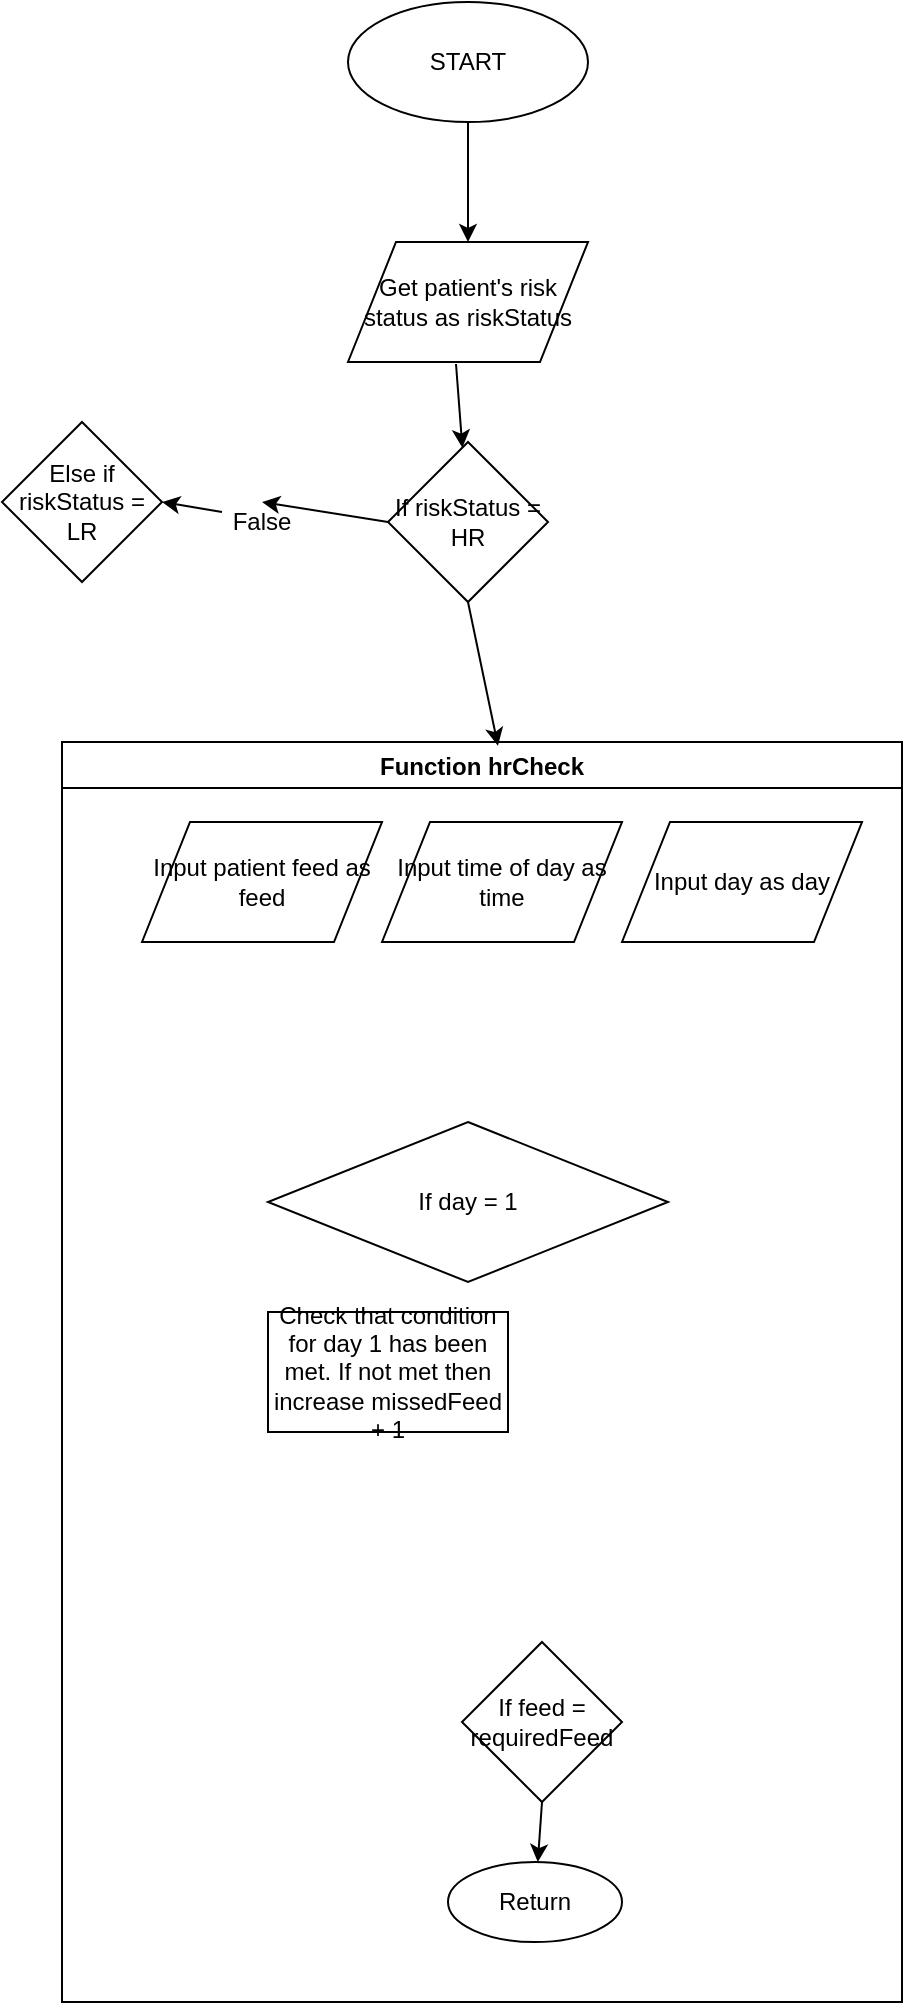 <mxfile version="12.7.0" type="device"><diagram id="C5RBs43oDa-KdzZeNtuy" name="Page-1"><mxGraphModel dx="1422" dy="772" grid="1" gridSize="10" guides="1" tooltips="1" connect="1" arrows="1" fold="1" page="1" pageScale="1" pageWidth="827" pageHeight="1169" math="0" shadow="0"><root><mxCell id="WIyWlLk6GJQsqaUBKTNV-0"/><mxCell id="WIyWlLk6GJQsqaUBKTNV-1" parent="WIyWlLk6GJQsqaUBKTNV-0"/><mxCell id="mkg-h_tqtPTonH-50F9G-0" value="START" style="ellipse;whiteSpace=wrap;html=1;" vertex="1" parent="WIyWlLk6GJQsqaUBKTNV-1"><mxGeometry x="353" y="50" width="120" height="60" as="geometry"/></mxCell><mxCell id="mkg-h_tqtPTonH-50F9G-1" value="Get patient's risk status as riskStatus" style="shape=parallelogram;perimeter=parallelogramPerimeter;whiteSpace=wrap;html=1;" vertex="1" parent="WIyWlLk6GJQsqaUBKTNV-1"><mxGeometry x="353" y="170" width="120" height="60" as="geometry"/></mxCell><mxCell id="mkg-h_tqtPTonH-50F9G-2" value="" style="endArrow=classic;html=1;entryX=0.5;entryY=0;entryDx=0;entryDy=0;" edge="1" parent="WIyWlLk6GJQsqaUBKTNV-1" source="mkg-h_tqtPTonH-50F9G-0" target="mkg-h_tqtPTonH-50F9G-1"><mxGeometry width="50" height="50" relative="1" as="geometry"><mxPoint x="340" y="270" as="sourcePoint"/><mxPoint x="400" y="140" as="targetPoint"/></mxGeometry></mxCell><mxCell id="mkg-h_tqtPTonH-50F9G-3" value="If riskStatus = HR" style="rhombus;whiteSpace=wrap;html=1;" vertex="1" parent="WIyWlLk6GJQsqaUBKTNV-1"><mxGeometry x="373" y="270" width="80" height="80" as="geometry"/></mxCell><mxCell id="mkg-h_tqtPTonH-50F9G-4" value="Else if riskStatus = LR" style="rhombus;whiteSpace=wrap;html=1;" vertex="1" parent="WIyWlLk6GJQsqaUBKTNV-1"><mxGeometry x="180" y="260" width="80" height="80" as="geometry"/></mxCell><mxCell id="mkg-h_tqtPTonH-50F9G-5" value="" style="endArrow=classic;html=1;exitX=0;exitY=0.25;exitDx=0;exitDy=0;entryX=1;entryY=0.5;entryDx=0;entryDy=0;" edge="1" parent="WIyWlLk6GJQsqaUBKTNV-1" source="mkg-h_tqtPTonH-50F9G-6" target="mkg-h_tqtPTonH-50F9G-4"><mxGeometry width="50" height="50" relative="1" as="geometry"><mxPoint x="350" y="550" as="sourcePoint"/><mxPoint x="400" y="500" as="targetPoint"/></mxGeometry></mxCell><mxCell id="mkg-h_tqtPTonH-50F9G-6" value="False" style="text;html=1;strokeColor=none;fillColor=none;align=center;verticalAlign=middle;whiteSpace=wrap;rounded=0;" vertex="1" parent="WIyWlLk6GJQsqaUBKTNV-1"><mxGeometry x="290" y="300" width="40" height="20" as="geometry"/></mxCell><mxCell id="mkg-h_tqtPTonH-50F9G-7" value="" style="endArrow=classic;html=1;exitX=0;exitY=0.5;exitDx=0;exitDy=0;entryX=0.5;entryY=0;entryDx=0;entryDy=0;" edge="1" parent="WIyWlLk6GJQsqaUBKTNV-1" source="mkg-h_tqtPTonH-50F9G-3" target="mkg-h_tqtPTonH-50F9G-6"><mxGeometry width="50" height="50" relative="1" as="geometry"><mxPoint x="413" y="350" as="sourcePoint"/><mxPoint x="413" y="400" as="targetPoint"/></mxGeometry></mxCell><mxCell id="mkg-h_tqtPTonH-50F9G-9" value="" style="endArrow=classic;html=1;exitX=0.45;exitY=1.017;exitDx=0;exitDy=0;exitPerimeter=0;" edge="1" parent="WIyWlLk6GJQsqaUBKTNV-1" source="mkg-h_tqtPTonH-50F9G-1" target="mkg-h_tqtPTonH-50F9G-3"><mxGeometry width="50" height="50" relative="1" as="geometry"><mxPoint x="270" y="560" as="sourcePoint"/><mxPoint x="320" y="510" as="targetPoint"/></mxGeometry></mxCell><mxCell id="mkg-h_tqtPTonH-50F9G-11" value="Function hrCheck" style="swimlane;" vertex="1" parent="WIyWlLk6GJQsqaUBKTNV-1"><mxGeometry x="210" y="420" width="420" height="630" as="geometry"><mxRectangle x="210" y="420" width="130" height="23" as="alternateBounds"/></mxGeometry></mxCell><mxCell id="mkg-h_tqtPTonH-50F9G-13" value="Input patient feed as feed" style="shape=parallelogram;perimeter=parallelogramPerimeter;whiteSpace=wrap;html=1;" vertex="1" parent="mkg-h_tqtPTonH-50F9G-11"><mxGeometry x="40" y="40" width="120" height="60" as="geometry"/></mxCell><mxCell id="mkg-h_tqtPTonH-50F9G-14" value="Input time of day as time" style="shape=parallelogram;perimeter=parallelogramPerimeter;whiteSpace=wrap;html=1;" vertex="1" parent="mkg-h_tqtPTonH-50F9G-11"><mxGeometry x="160" y="40" width="120" height="60" as="geometry"/></mxCell><mxCell id="mkg-h_tqtPTonH-50F9G-17" value="If feed = requiredFeed" style="rhombus;whiteSpace=wrap;html=1;" vertex="1" parent="mkg-h_tqtPTonH-50F9G-11"><mxGeometry x="200" y="450" width="80" height="80" as="geometry"/></mxCell><mxCell id="mkg-h_tqtPTonH-50F9G-21" value="Return" style="ellipse;whiteSpace=wrap;html=1;" vertex="1" parent="mkg-h_tqtPTonH-50F9G-11"><mxGeometry x="193" y="560" width="87" height="40" as="geometry"/></mxCell><mxCell id="mkg-h_tqtPTonH-50F9G-22" value="" style="endArrow=classic;html=1;exitX=0.5;exitY=1;exitDx=0;exitDy=0;" edge="1" parent="mkg-h_tqtPTonH-50F9G-11" source="mkg-h_tqtPTonH-50F9G-17" target="mkg-h_tqtPTonH-50F9G-21"><mxGeometry width="50" height="50" relative="1" as="geometry"><mxPoint x="20" y="680" as="sourcePoint"/><mxPoint x="70" y="630" as="targetPoint"/></mxGeometry></mxCell><mxCell id="mkg-h_tqtPTonH-50F9G-24" value="If day = 1" style="rhombus;whiteSpace=wrap;html=1;" vertex="1" parent="mkg-h_tqtPTonH-50F9G-11"><mxGeometry x="103" y="190" width="200" height="80" as="geometry"/></mxCell><mxCell id="mkg-h_tqtPTonH-50F9G-25" value="Input day as day" style="shape=parallelogram;perimeter=parallelogramPerimeter;whiteSpace=wrap;html=1;" vertex="1" parent="mkg-h_tqtPTonH-50F9G-11"><mxGeometry x="280" y="40" width="120" height="60" as="geometry"/></mxCell><mxCell id="mkg-h_tqtPTonH-50F9G-28" value="Check that condition for day 1 has been met. If not met then increase missedFeed + 1" style="rounded=0;whiteSpace=wrap;html=1;" vertex="1" parent="mkg-h_tqtPTonH-50F9G-11"><mxGeometry x="103" y="285" width="120" height="60" as="geometry"/></mxCell><mxCell id="mkg-h_tqtPTonH-50F9G-15" value="" style="endArrow=classic;html=1;exitX=0.5;exitY=1;exitDx=0;exitDy=0;entryX=0.519;entryY=0.003;entryDx=0;entryDy=0;entryPerimeter=0;" edge="1" parent="WIyWlLk6GJQsqaUBKTNV-1" source="mkg-h_tqtPTonH-50F9G-3" target="mkg-h_tqtPTonH-50F9G-11"><mxGeometry width="50" height="50" relative="1" as="geometry"><mxPoint x="190" y="820" as="sourcePoint"/><mxPoint x="240" y="770" as="targetPoint"/></mxGeometry></mxCell></root></mxGraphModel></diagram></mxfile>